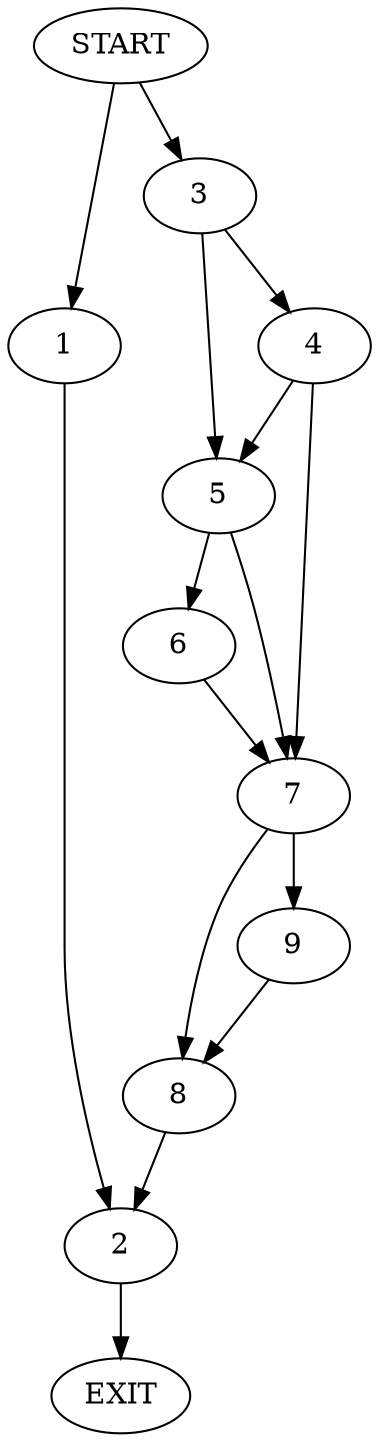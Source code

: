 digraph {
0 [label="START"];
1;
2;
3;
4;
5;
6;
7;
8;
9;
10 [label="EXIT"];
0 -> 1;
1 -> 2;
2 -> 10;
0 -> 3;
3 -> 4;
3 -> 5;
5 -> 6;
5 -> 7;
4 -> 5;
4 -> 7;
7 -> 8;
7 -> 9;
6 -> 7;
9 -> 8;
8 -> 2;
}